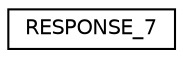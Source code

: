 digraph "Graphical Class Hierarchy"
{
  edge [fontname="Helvetica",fontsize="10",labelfontname="Helvetica",labelfontsize="10"];
  node [fontname="Helvetica",fontsize="10",shape=record];
  rankdir="LR";
  Node1 [label="RESPONSE_7",height=0.2,width=0.4,color="black", fillcolor="white", style="filled",URL="$union_r_e_s_p_o_n_s_e__7.html"];
}
